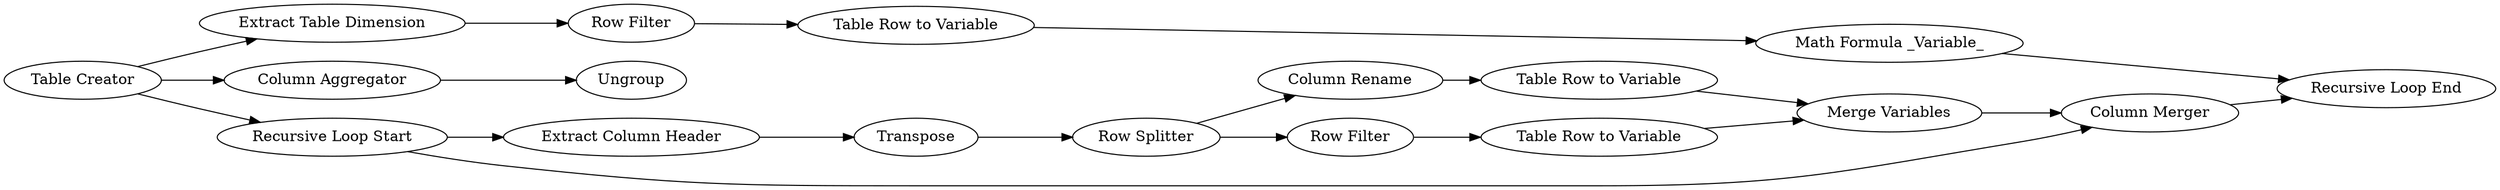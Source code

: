 digraph {
	"2384648893322406286_207" [label="Extract Table Dimension"]
	"2384648893322406286_197" [label="Recursive Loop End"]
	"2384648893322406286_205" [label="Table Row to Variable"]
	"2384648893322406286_217" [label="Merge Variables"]
	"2384648893322406286_218" [label="Column Rename"]
	"2384648893322406286_212" [label=Ungroup]
	"2384648893322406286_199" [label="Extract Column Header"]
	"2384648893322406286_221" [label="Table Creator"]
	"2384648893322406286_216" [label="Table Row to Variable"]
	"2384648893322406286_211" [label="Column Aggregator"]
	"2384648893322406286_209" [label="Table Row to Variable"]
	"2384648893322406286_198" [label="Recursive Loop Start"]
	"2384648893322406286_219" [label="Math Formula _Variable_"]
	"2384648893322406286_200" [label=Transpose]
	"2384648893322406286_196" [label="Column Merger"]
	"2384648893322406286_210" [label="Row Filter"]
	"2384648893322406286_204" [label="Row Filter"]
	"2384648893322406286_215" [label="Row Splitter"]
	"2384648893322406286_198" -> "2384648893322406286_196"
	"2384648893322406286_221" -> "2384648893322406286_211"
	"2384648893322406286_209" -> "2384648893322406286_219"
	"2384648893322406286_221" -> "2384648893322406286_198"
	"2384648893322406286_204" -> "2384648893322406286_205"
	"2384648893322406286_211" -> "2384648893322406286_212"
	"2384648893322406286_215" -> "2384648893322406286_218"
	"2384648893322406286_217" -> "2384648893322406286_196"
	"2384648893322406286_210" -> "2384648893322406286_209"
	"2384648893322406286_196" -> "2384648893322406286_197"
	"2384648893322406286_216" -> "2384648893322406286_217"
	"2384648893322406286_200" -> "2384648893322406286_215"
	"2384648893322406286_218" -> "2384648893322406286_216"
	"2384648893322406286_199" -> "2384648893322406286_200"
	"2384648893322406286_221" -> "2384648893322406286_207"
	"2384648893322406286_205" -> "2384648893322406286_217"
	"2384648893322406286_198" -> "2384648893322406286_199"
	"2384648893322406286_207" -> "2384648893322406286_210"
	"2384648893322406286_215" -> "2384648893322406286_204"
	"2384648893322406286_219" -> "2384648893322406286_197"
	rankdir=LR
}

